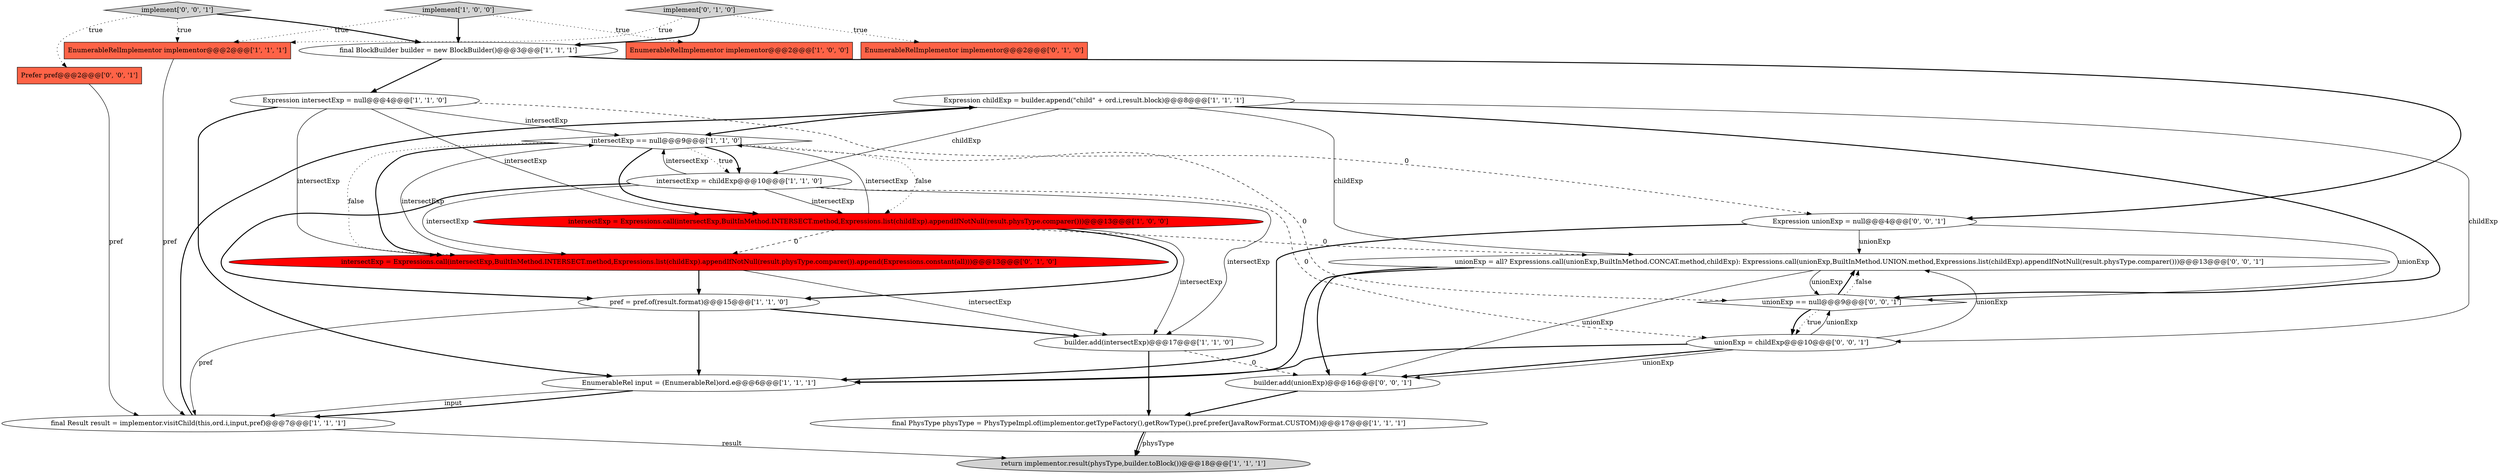digraph {
11 [style = filled, label = "Expression childExp = builder.append(\"child\" + ord.i,result.block)@@@8@@@['1', '1', '1']", fillcolor = white, shape = ellipse image = "AAA0AAABBB1BBB"];
2 [style = filled, label = "final Result result = implementor.visitChild(this,ord.i,input,pref)@@@7@@@['1', '1', '1']", fillcolor = white, shape = ellipse image = "AAA0AAABBB1BBB"];
1 [style = filled, label = "intersectExp = Expressions.call(intersectExp,BuiltInMethod.INTERSECT.method,Expressions.list(childExp).appendIfNotNull(result.physType.comparer()))@@@13@@@['1', '0', '0']", fillcolor = red, shape = ellipse image = "AAA1AAABBB1BBB"];
24 [style = filled, label = "unionExp = all? Expressions.call(unionExp,BuiltInMethod.CONCAT.method,childExp): Expressions.call(unionExp,BuiltInMethod.UNION.method,Expressions.list(childExp).appendIfNotNull(result.physType.comparer()))@@@13@@@['0', '0', '1']", fillcolor = white, shape = ellipse image = "AAA0AAABBB3BBB"];
9 [style = filled, label = "intersectExp == null@@@9@@@['1', '1', '0']", fillcolor = white, shape = diamond image = "AAA0AAABBB1BBB"];
21 [style = filled, label = "Expression unionExp = null@@@4@@@['0', '0', '1']", fillcolor = white, shape = ellipse image = "AAA0AAABBB3BBB"];
7 [style = filled, label = "implement['1', '0', '0']", fillcolor = lightgray, shape = diamond image = "AAA0AAABBB1BBB"];
3 [style = filled, label = "Expression intersectExp = null@@@4@@@['1', '1', '0']", fillcolor = white, shape = ellipse image = "AAA0AAABBB1BBB"];
17 [style = filled, label = "EnumerableRelImplementor implementor@@@2@@@['0', '1', '0']", fillcolor = tomato, shape = box image = "AAA0AAABBB2BBB"];
10 [style = filled, label = "final BlockBuilder builder = new BlockBuilder()@@@3@@@['1', '1', '1']", fillcolor = white, shape = ellipse image = "AAA0AAABBB1BBB"];
20 [style = filled, label = "unionExp == null@@@9@@@['0', '0', '1']", fillcolor = white, shape = diamond image = "AAA0AAABBB3BBB"];
5 [style = filled, label = "return implementor.result(physType,builder.toBlock())@@@18@@@['1', '1', '1']", fillcolor = lightgray, shape = ellipse image = "AAA0AAABBB1BBB"];
16 [style = filled, label = "intersectExp = Expressions.call(intersectExp,BuiltInMethod.INTERSECT.method,Expressions.list(childExp).appendIfNotNull(result.physType.comparer()).append(Expressions.constant(all)))@@@13@@@['0', '1', '0']", fillcolor = red, shape = ellipse image = "AAA1AAABBB2BBB"];
19 [style = filled, label = "builder.add(unionExp)@@@16@@@['0', '0', '1']", fillcolor = white, shape = ellipse image = "AAA0AAABBB3BBB"];
18 [style = filled, label = "Prefer pref@@@2@@@['0', '0', '1']", fillcolor = tomato, shape = box image = "AAA0AAABBB3BBB"];
0 [style = filled, label = "intersectExp = childExp@@@10@@@['1', '1', '0']", fillcolor = white, shape = ellipse image = "AAA0AAABBB1BBB"];
8 [style = filled, label = "EnumerableRelImplementor implementor@@@2@@@['1', '1', '1']", fillcolor = tomato, shape = box image = "AAA0AAABBB1BBB"];
12 [style = filled, label = "builder.add(intersectExp)@@@17@@@['1', '1', '0']", fillcolor = white, shape = ellipse image = "AAA0AAABBB1BBB"];
13 [style = filled, label = "EnumerableRel input = (EnumerableRel)ord.e@@@6@@@['1', '1', '1']", fillcolor = white, shape = ellipse image = "AAA0AAABBB1BBB"];
14 [style = filled, label = "final PhysType physType = PhysTypeImpl.of(implementor.getTypeFactory(),getRowType(),pref.prefer(JavaRowFormat.CUSTOM))@@@17@@@['1', '1', '1']", fillcolor = white, shape = ellipse image = "AAA0AAABBB1BBB"];
22 [style = filled, label = "unionExp = childExp@@@10@@@['0', '0', '1']", fillcolor = white, shape = ellipse image = "AAA0AAABBB3BBB"];
23 [style = filled, label = "implement['0', '0', '1']", fillcolor = lightgray, shape = diamond image = "AAA0AAABBB3BBB"];
6 [style = filled, label = "pref = pref.of(result.format)@@@15@@@['1', '1', '0']", fillcolor = white, shape = ellipse image = "AAA0AAABBB1BBB"];
4 [style = filled, label = "EnumerableRelImplementor implementor@@@2@@@['1', '0', '0']", fillcolor = tomato, shape = box image = "AAA0AAABBB1BBB"];
15 [style = filled, label = "implement['0', '1', '0']", fillcolor = lightgray, shape = diamond image = "AAA0AAABBB2BBB"];
9->20 [style = dashed, label="0"];
11->20 [style = bold, label=""];
14->5 [style = solid, label="physType"];
15->10 [style = bold, label=""];
2->5 [style = solid, label="result"];
0->9 [style = solid, label="intersectExp"];
9->0 [style = dotted, label="true"];
16->12 [style = solid, label="intersectExp"];
11->0 [style = solid, label="childExp"];
0->12 [style = solid, label="intersectExp"];
21->24 [style = solid, label="unionExp"];
9->0 [style = bold, label=""];
24->19 [style = bold, label=""];
0->1 [style = solid, label="intersectExp"];
22->19 [style = bold, label=""];
0->6 [style = bold, label=""];
7->10 [style = bold, label=""];
23->8 [style = dotted, label="true"];
3->21 [style = dashed, label="0"];
16->6 [style = bold, label=""];
3->1 [style = solid, label="intersectExp"];
14->5 [style = bold, label=""];
6->12 [style = bold, label=""];
10->3 [style = bold, label=""];
8->2 [style = solid, label="pref"];
18->2 [style = solid, label="pref"];
10->21 [style = bold, label=""];
24->13 [style = bold, label=""];
13->2 [style = solid, label="input"];
22->19 [style = solid, label="unionExp"];
11->9 [style = bold, label=""];
9->16 [style = dotted, label="false"];
0->22 [style = dashed, label="0"];
9->16 [style = bold, label=""];
6->2 [style = solid, label="pref"];
20->22 [style = bold, label=""];
9->1 [style = dotted, label="false"];
15->17 [style = dotted, label="true"];
1->12 [style = solid, label="intersectExp"];
21->20 [style = solid, label="unionExp"];
1->6 [style = bold, label=""];
19->14 [style = bold, label=""];
15->8 [style = dotted, label="true"];
23->18 [style = dotted, label="true"];
12->19 [style = dashed, label="0"];
11->24 [style = solid, label="childExp"];
1->24 [style = dashed, label="0"];
1->16 [style = dashed, label="0"];
6->13 [style = bold, label=""];
0->16 [style = solid, label="intersectExp"];
7->4 [style = dotted, label="true"];
11->22 [style = solid, label="childExp"];
12->14 [style = bold, label=""];
23->10 [style = bold, label=""];
3->13 [style = bold, label=""];
22->24 [style = solid, label="unionExp"];
16->9 [style = solid, label="intersectExp"];
20->22 [style = dotted, label="true"];
24->19 [style = solid, label="unionExp"];
9->1 [style = bold, label=""];
20->24 [style = bold, label=""];
7->8 [style = dotted, label="true"];
3->9 [style = solid, label="intersectExp"];
22->20 [style = solid, label="unionExp"];
24->20 [style = solid, label="unionExp"];
20->24 [style = dotted, label="false"];
1->9 [style = solid, label="intersectExp"];
2->11 [style = bold, label=""];
22->13 [style = bold, label=""];
21->13 [style = bold, label=""];
13->2 [style = bold, label=""];
3->16 [style = solid, label="intersectExp"];
}
